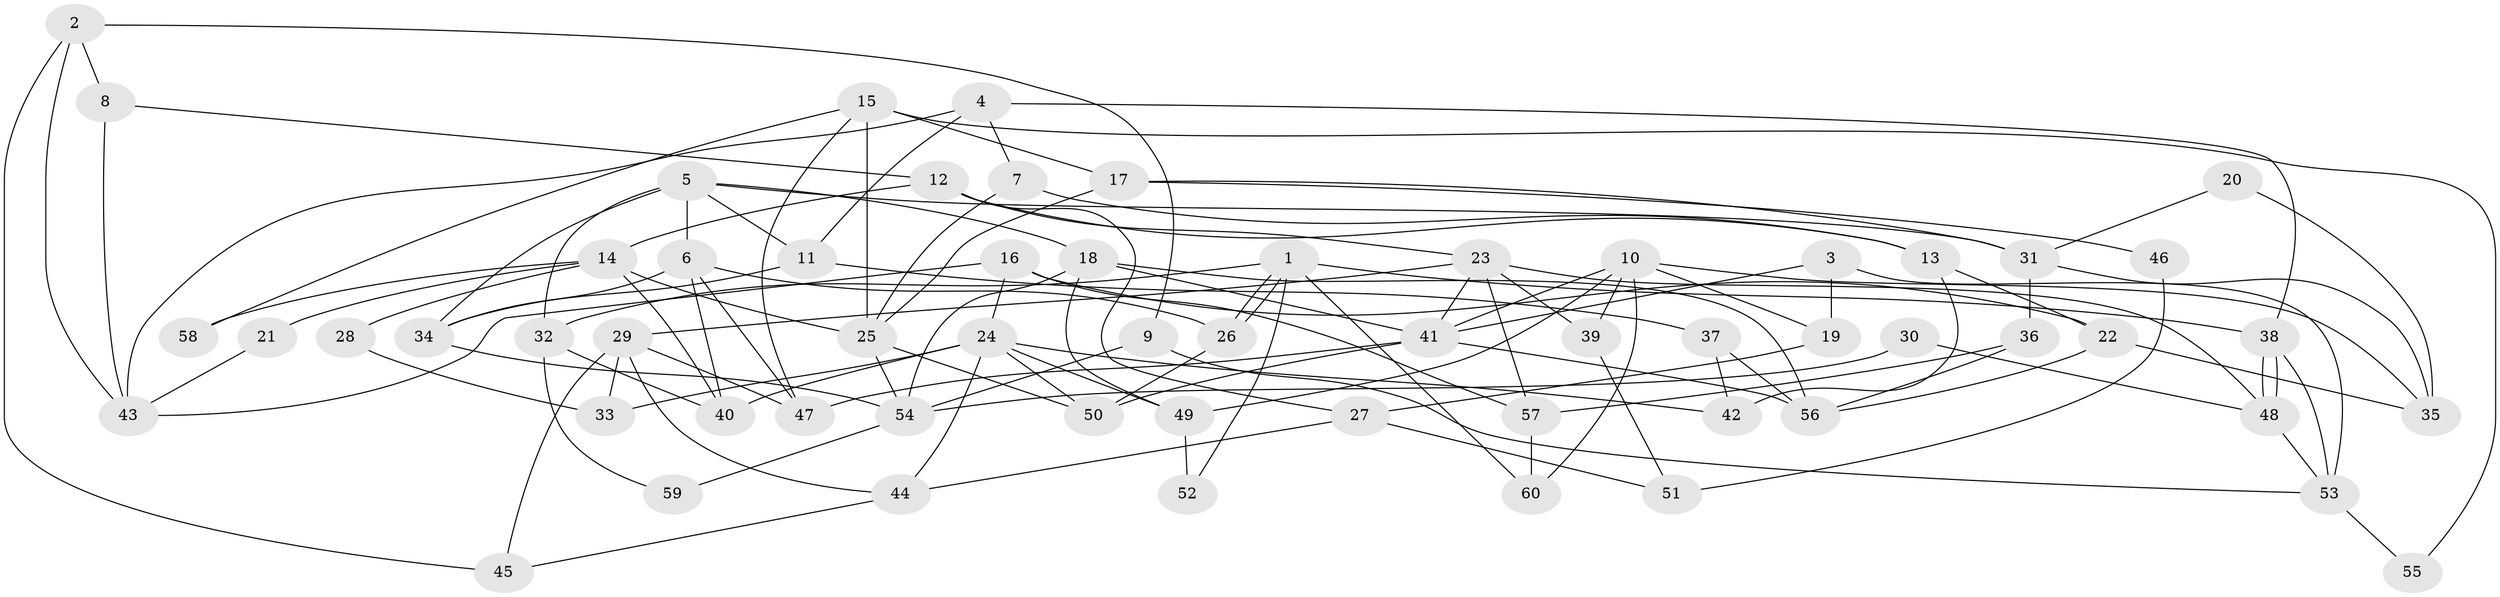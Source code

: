 // Generated by graph-tools (version 1.1) at 2025/51/03/09/25 04:51:26]
// undirected, 60 vertices, 120 edges
graph export_dot {
graph [start="1"]
  node [color=gray90,style=filled];
  1;
  2;
  3;
  4;
  5;
  6;
  7;
  8;
  9;
  10;
  11;
  12;
  13;
  14;
  15;
  16;
  17;
  18;
  19;
  20;
  21;
  22;
  23;
  24;
  25;
  26;
  27;
  28;
  29;
  30;
  31;
  32;
  33;
  34;
  35;
  36;
  37;
  38;
  39;
  40;
  41;
  42;
  43;
  44;
  45;
  46;
  47;
  48;
  49;
  50;
  51;
  52;
  53;
  54;
  55;
  56;
  57;
  58;
  59;
  60;
  1 -- 26;
  1 -- 26;
  1 -- 60;
  1 -- 32;
  1 -- 38;
  1 -- 52;
  2 -- 43;
  2 -- 9;
  2 -- 8;
  2 -- 45;
  3 -- 41;
  3 -- 53;
  3 -- 19;
  4 -- 11;
  4 -- 38;
  4 -- 7;
  4 -- 43;
  5 -- 6;
  5 -- 18;
  5 -- 11;
  5 -- 31;
  5 -- 32;
  5 -- 34;
  6 -- 40;
  6 -- 26;
  6 -- 34;
  6 -- 47;
  7 -- 25;
  7 -- 13;
  8 -- 12;
  8 -- 43;
  9 -- 54;
  9 -- 53;
  10 -- 41;
  10 -- 49;
  10 -- 19;
  10 -- 35;
  10 -- 39;
  10 -- 60;
  11 -- 34;
  11 -- 37;
  12 -- 14;
  12 -- 27;
  12 -- 13;
  12 -- 23;
  13 -- 22;
  13 -- 42;
  14 -- 25;
  14 -- 40;
  14 -- 21;
  14 -- 28;
  14 -- 58;
  15 -- 25;
  15 -- 47;
  15 -- 17;
  15 -- 55;
  15 -- 58;
  16 -- 24;
  16 -- 43;
  16 -- 22;
  16 -- 57;
  17 -- 31;
  17 -- 25;
  17 -- 46;
  18 -- 56;
  18 -- 41;
  18 -- 49;
  18 -- 54;
  19 -- 27;
  20 -- 35;
  20 -- 31;
  21 -- 43;
  22 -- 35;
  22 -- 56;
  23 -- 29;
  23 -- 39;
  23 -- 41;
  23 -- 48;
  23 -- 57;
  24 -- 50;
  24 -- 42;
  24 -- 33;
  24 -- 40;
  24 -- 44;
  24 -- 49;
  25 -- 54;
  25 -- 50;
  26 -- 50;
  27 -- 44;
  27 -- 51;
  28 -- 33;
  29 -- 45;
  29 -- 47;
  29 -- 33;
  29 -- 44;
  30 -- 48;
  30 -- 54;
  31 -- 35;
  31 -- 36;
  32 -- 40;
  32 -- 59;
  34 -- 54;
  36 -- 57;
  36 -- 56;
  37 -- 56;
  37 -- 42;
  38 -- 48;
  38 -- 48;
  38 -- 53;
  39 -- 51;
  41 -- 56;
  41 -- 47;
  41 -- 50;
  44 -- 45;
  46 -- 51;
  48 -- 53;
  49 -- 52;
  53 -- 55;
  54 -- 59;
  57 -- 60;
}
